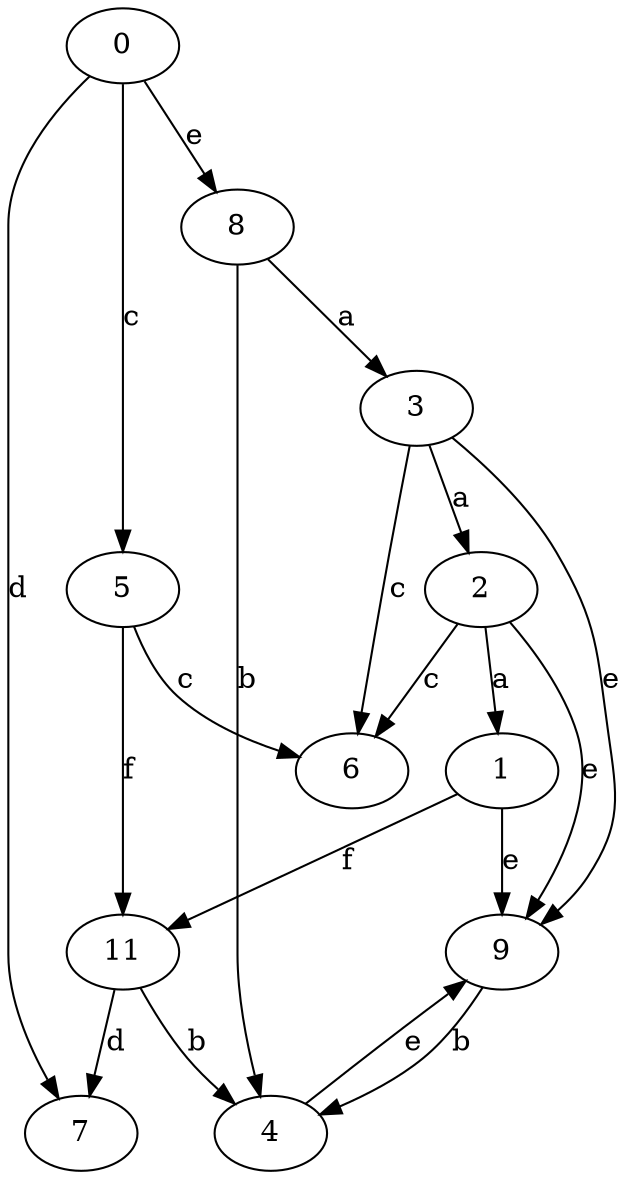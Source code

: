 strict digraph  {
1;
0;
2;
3;
4;
5;
6;
7;
8;
9;
11;
1 -> 9  [label=e];
1 -> 11  [label=f];
0 -> 5  [label=c];
0 -> 7  [label=d];
0 -> 8  [label=e];
2 -> 1  [label=a];
2 -> 6  [label=c];
2 -> 9  [label=e];
3 -> 2  [label=a];
3 -> 6  [label=c];
3 -> 9  [label=e];
4 -> 9  [label=e];
5 -> 6  [label=c];
5 -> 11  [label=f];
8 -> 3  [label=a];
8 -> 4  [label=b];
9 -> 4  [label=b];
11 -> 4  [label=b];
11 -> 7  [label=d];
}
